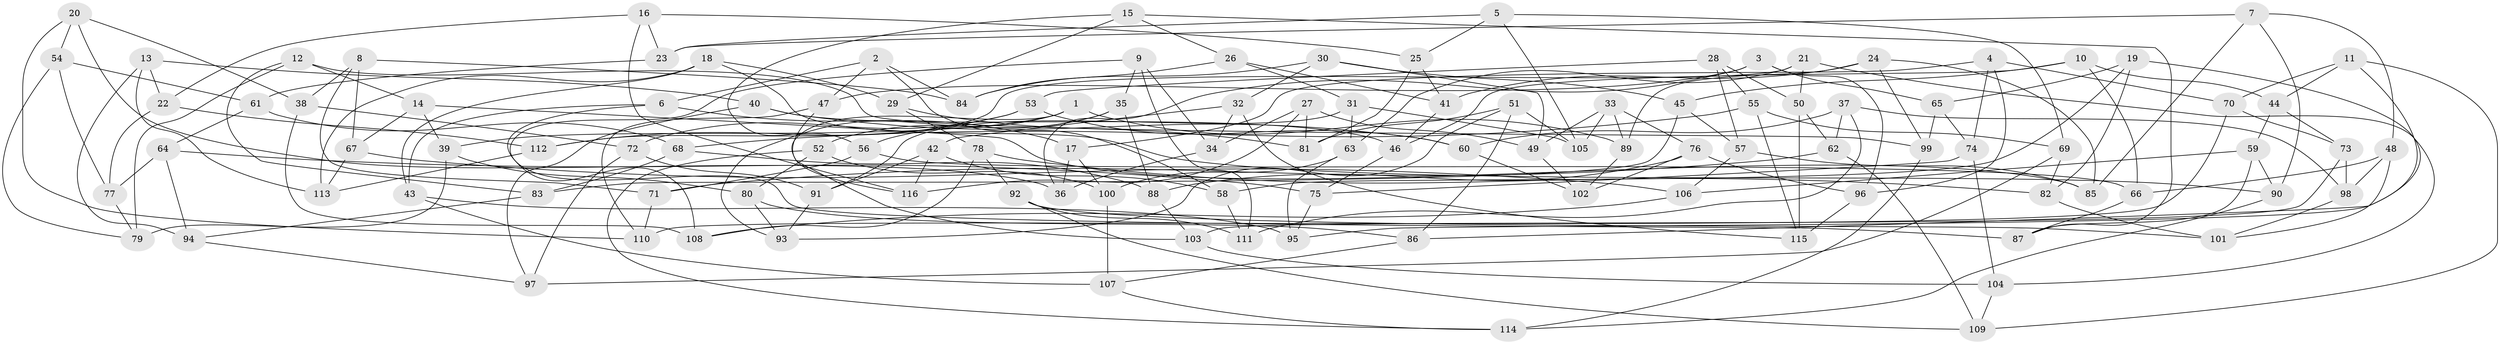 // coarse degree distribution, {4: 0.36619718309859156, 6: 0.5211267605633803, 5: 0.11267605633802817}
// Generated by graph-tools (version 1.1) at 2025/52/02/27/25 19:52:33]
// undirected, 116 vertices, 232 edges
graph export_dot {
graph [start="1"]
  node [color=gray90,style=filled];
  1;
  2;
  3;
  4;
  5;
  6;
  7;
  8;
  9;
  10;
  11;
  12;
  13;
  14;
  15;
  16;
  17;
  18;
  19;
  20;
  21;
  22;
  23;
  24;
  25;
  26;
  27;
  28;
  29;
  30;
  31;
  32;
  33;
  34;
  35;
  36;
  37;
  38;
  39;
  40;
  41;
  42;
  43;
  44;
  45;
  46;
  47;
  48;
  49;
  50;
  51;
  52;
  53;
  54;
  55;
  56;
  57;
  58;
  59;
  60;
  61;
  62;
  63;
  64;
  65;
  66;
  67;
  68;
  69;
  70;
  71;
  72;
  73;
  74;
  75;
  76;
  77;
  78;
  79;
  80;
  81;
  82;
  83;
  84;
  85;
  86;
  87;
  88;
  89;
  90;
  91;
  92;
  93;
  94;
  95;
  96;
  97;
  98;
  99;
  100;
  101;
  102;
  103;
  104;
  105;
  106;
  107;
  108;
  109;
  110;
  111;
  112;
  113;
  114;
  115;
  116;
  1 -- 103;
  1 -- 93;
  1 -- 89;
  1 -- 39;
  2 -- 47;
  2 -- 84;
  2 -- 6;
  2 -- 58;
  3 -- 96;
  3 -- 65;
  3 -- 47;
  3 -- 36;
  4 -- 74;
  4 -- 17;
  4 -- 96;
  4 -- 70;
  5 -- 23;
  5 -- 25;
  5 -- 105;
  5 -- 69;
  6 -- 17;
  6 -- 87;
  6 -- 43;
  7 -- 90;
  7 -- 85;
  7 -- 48;
  7 -- 23;
  8 -- 84;
  8 -- 71;
  8 -- 67;
  8 -- 38;
  9 -- 111;
  9 -- 108;
  9 -- 35;
  9 -- 34;
  10 -- 44;
  10 -- 45;
  10 -- 66;
  10 -- 46;
  11 -- 95;
  11 -- 44;
  11 -- 70;
  11 -- 109;
  12 -- 79;
  12 -- 14;
  12 -- 99;
  12 -- 83;
  13 -- 94;
  13 -- 40;
  13 -- 22;
  13 -- 113;
  14 -- 39;
  14 -- 85;
  14 -- 67;
  15 -- 87;
  15 -- 26;
  15 -- 56;
  15 -- 29;
  16 -- 23;
  16 -- 116;
  16 -- 25;
  16 -- 22;
  17 -- 100;
  17 -- 36;
  18 -- 43;
  18 -- 90;
  18 -- 29;
  18 -- 113;
  19 -- 65;
  19 -- 86;
  19 -- 82;
  19 -- 58;
  20 -- 110;
  20 -- 36;
  20 -- 38;
  20 -- 54;
  21 -- 104;
  21 -- 112;
  21 -- 50;
  21 -- 63;
  22 -- 77;
  22 -- 112;
  23 -- 61;
  24 -- 85;
  24 -- 89;
  24 -- 41;
  24 -- 99;
  25 -- 81;
  25 -- 41;
  26 -- 31;
  26 -- 84;
  26 -- 41;
  27 -- 34;
  27 -- 49;
  27 -- 116;
  27 -- 81;
  28 -- 57;
  28 -- 53;
  28 -- 55;
  28 -- 50;
  29 -- 78;
  29 -- 81;
  30 -- 32;
  30 -- 49;
  30 -- 84;
  30 -- 45;
  31 -- 63;
  31 -- 105;
  31 -- 91;
  32 -- 115;
  32 -- 42;
  32 -- 34;
  33 -- 89;
  33 -- 105;
  33 -- 76;
  33 -- 49;
  34 -- 36;
  35 -- 52;
  35 -- 56;
  35 -- 88;
  37 -- 62;
  37 -- 60;
  37 -- 111;
  37 -- 98;
  38 -- 72;
  38 -- 108;
  39 -- 79;
  39 -- 80;
  40 -- 60;
  40 -- 46;
  40 -- 97;
  41 -- 46;
  42 -- 58;
  42 -- 116;
  42 -- 91;
  43 -- 95;
  43 -- 107;
  44 -- 73;
  44 -- 59;
  45 -- 83;
  45 -- 57;
  46 -- 75;
  47 -- 110;
  47 -- 116;
  48 -- 66;
  48 -- 98;
  48 -- 101;
  49 -- 102;
  50 -- 115;
  50 -- 62;
  51 -- 86;
  51 -- 81;
  51 -- 93;
  51 -- 105;
  52 -- 80;
  52 -- 100;
  52 -- 114;
  53 -- 72;
  53 -- 112;
  53 -- 60;
  54 -- 61;
  54 -- 79;
  54 -- 77;
  55 -- 115;
  55 -- 69;
  55 -- 68;
  56 -- 71;
  56 -- 66;
  57 -- 106;
  57 -- 85;
  58 -- 111;
  59 -- 90;
  59 -- 106;
  59 -- 87;
  60 -- 102;
  61 -- 68;
  61 -- 64;
  62 -- 71;
  62 -- 109;
  63 -- 100;
  63 -- 95;
  64 -- 75;
  64 -- 77;
  64 -- 94;
  65 -- 74;
  65 -- 99;
  66 -- 87;
  67 -- 113;
  67 -- 106;
  68 -- 83;
  68 -- 88;
  69 -- 82;
  69 -- 97;
  70 -- 73;
  70 -- 110;
  71 -- 110;
  72 -- 91;
  72 -- 97;
  73 -- 98;
  73 -- 103;
  74 -- 75;
  74 -- 104;
  75 -- 95;
  76 -- 102;
  76 -- 96;
  76 -- 88;
  77 -- 79;
  78 -- 82;
  78 -- 108;
  78 -- 92;
  80 -- 86;
  80 -- 93;
  82 -- 101;
  83 -- 94;
  86 -- 107;
  88 -- 103;
  89 -- 102;
  90 -- 114;
  91 -- 93;
  92 -- 109;
  92 -- 101;
  92 -- 111;
  94 -- 97;
  96 -- 115;
  98 -- 101;
  99 -- 114;
  100 -- 107;
  103 -- 104;
  104 -- 109;
  106 -- 108;
  107 -- 114;
  112 -- 113;
}
